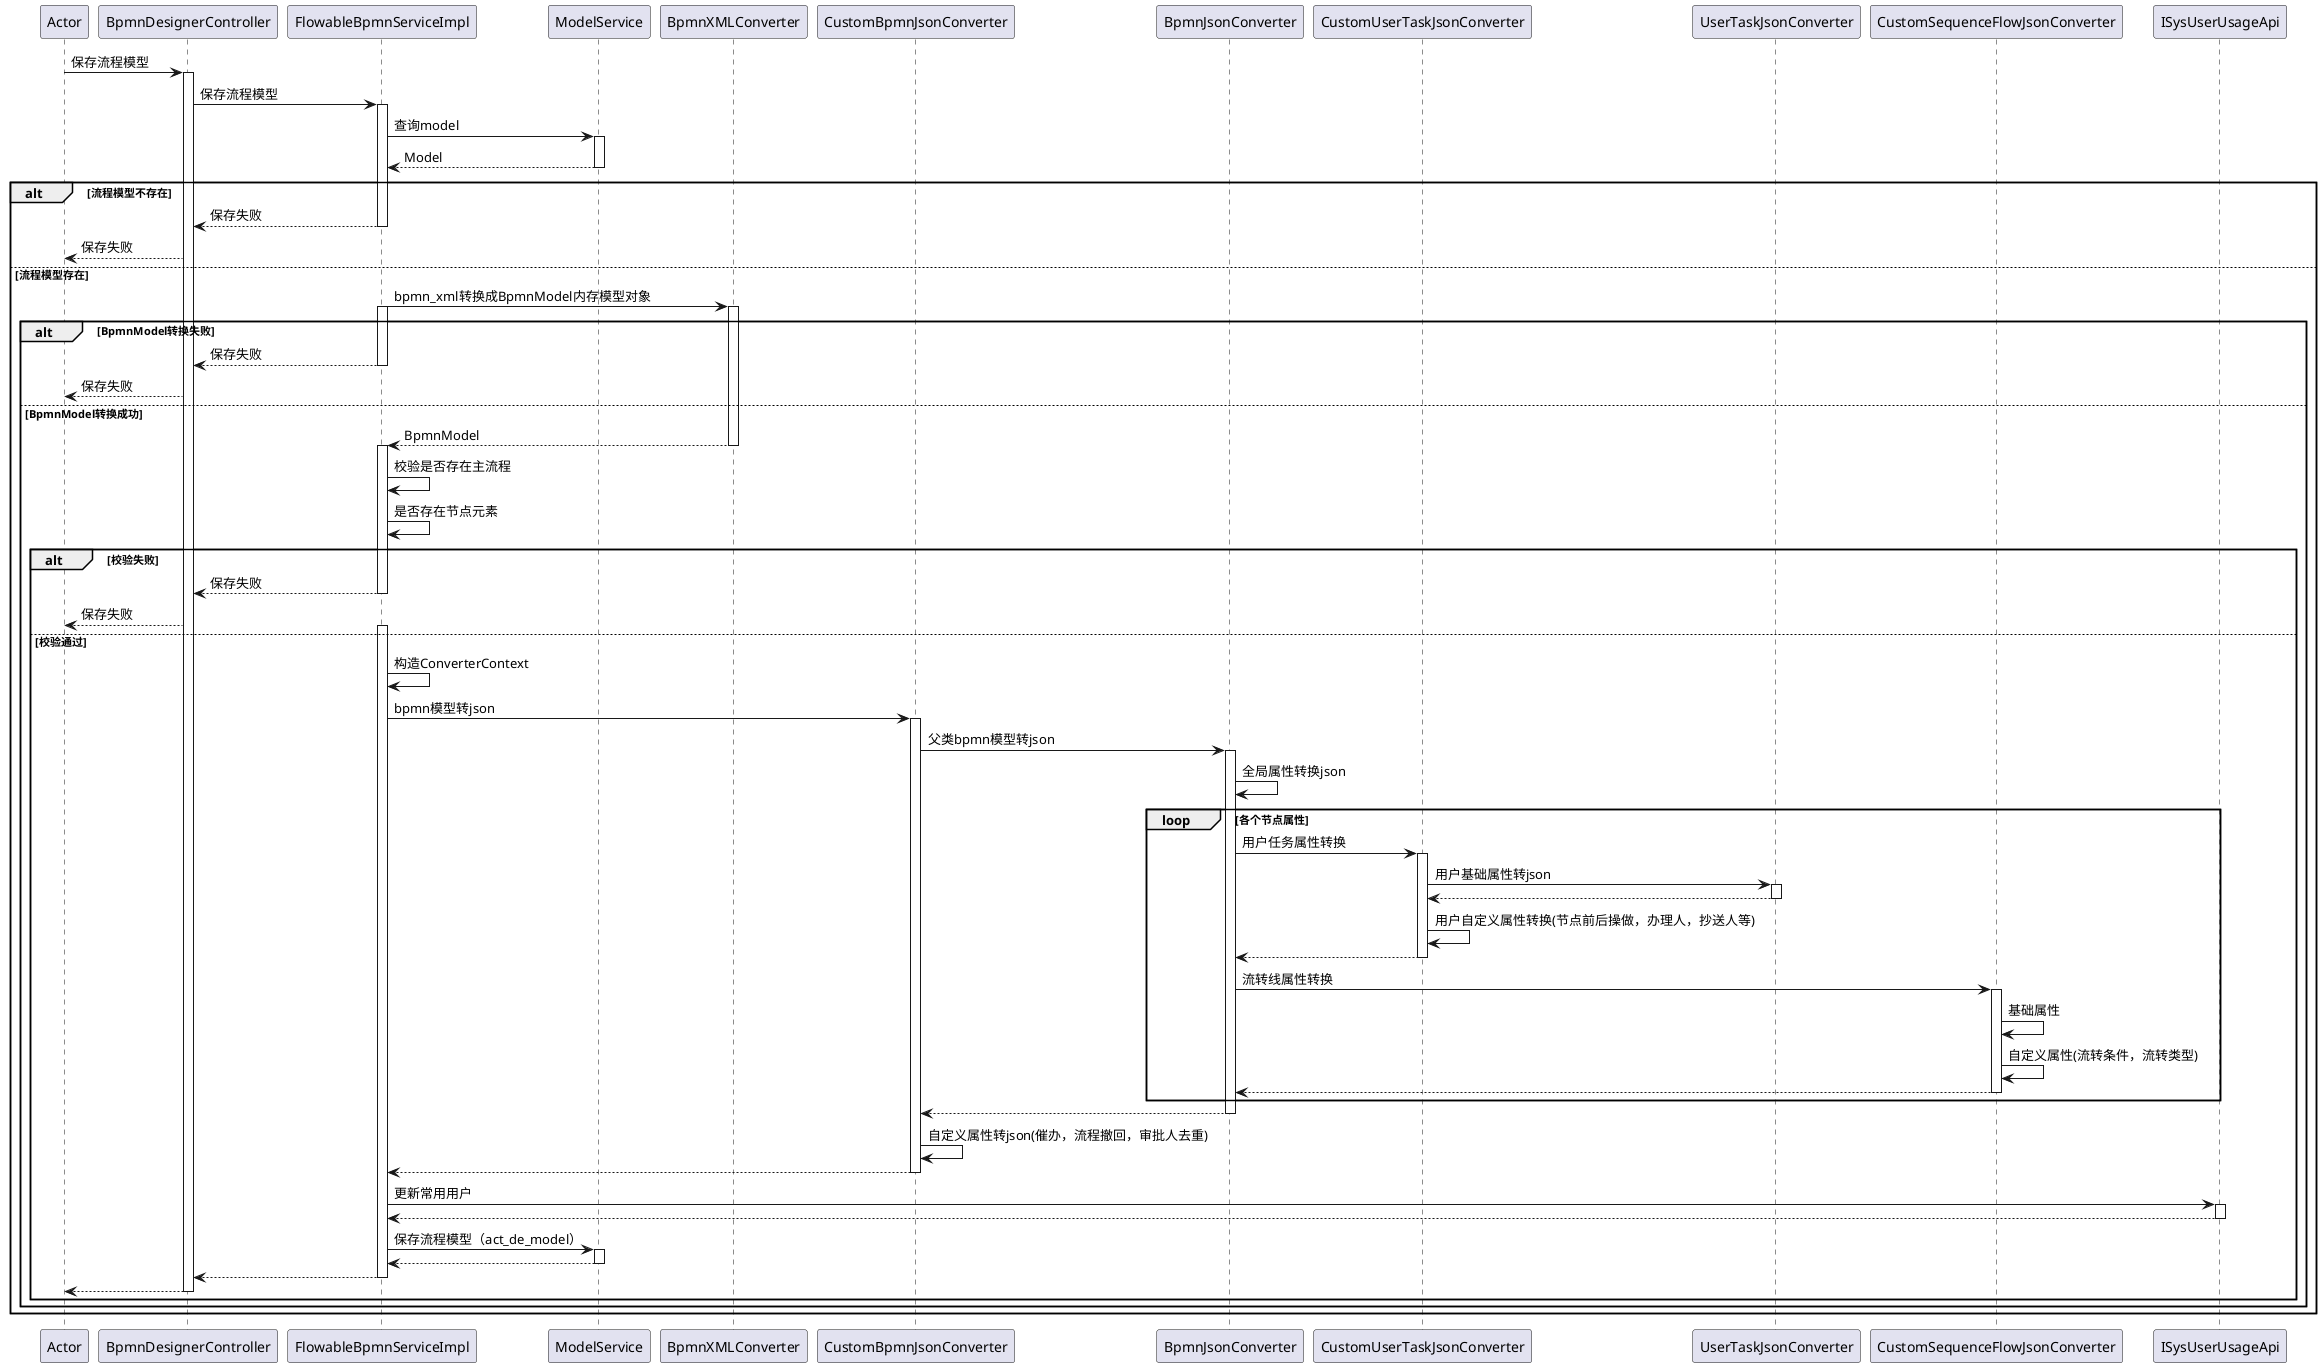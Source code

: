 @startuml
participant Actor
Actor -> BpmnDesignerController : 保存流程模型
activate BpmnDesignerController
BpmnDesignerController -> FlowableBpmnServiceImpl : 保存流程模型
activate FlowableBpmnServiceImpl
FlowableBpmnServiceImpl -> ModelService:查询model
activate ModelService


ModelService --> FlowableBpmnServiceImpl:Model
deactivate ModelService
alt 流程模型不存在
    FlowableBpmnServiceImpl --> BpmnDesignerController: 保存失败
    deactivate FlowableBpmnServiceImpl
    BpmnDesignerController-->Actor:保存失败
else 流程模型存在


FlowableBpmnServiceImpl -> BpmnXMLConverter: bpmn_xml转换成BpmnModel内存模型对象
        activate FlowableBpmnServiceImpl
        activate BpmnXMLConverter
     alt BpmnModel转换失败
        FlowableBpmnServiceImpl --> BpmnDesignerController: 保存失败
        deactivate FlowableBpmnServiceImpl
        BpmnDesignerController-->Actor:保存失败
     else BpmnModel转换成功

         BpmnXMLConverter --> FlowableBpmnServiceImpl:BpmnModel
         deactivate BpmnXMLConverter
         activate FlowableBpmnServiceImpl
         FlowableBpmnServiceImpl->FlowableBpmnServiceImpl: 校验是否存在主流程
         FlowableBpmnServiceImpl->FlowableBpmnServiceImpl: 是否存在节点元素
         alt 校验失败
            FlowableBpmnServiceImpl --> BpmnDesignerController: 保存失败
            deactivate FlowableBpmnServiceImpl
            BpmnDesignerController --> Actor: 保存失败
         else 校验通过
              activate FlowableBpmnServiceImpl
              FlowableBpmnServiceImpl->FlowableBpmnServiceImpl: 构造ConverterContext
              FlowableBpmnServiceImpl -> CustomBpmnJsonConverter : bpmn模型转json
              activate CustomBpmnJsonConverter
              CustomBpmnJsonConverter -> BpmnJsonConverter : 父类bpmn模型转json
              activate BpmnJsonConverter
              BpmnJsonConverter->BpmnJsonConverter: 全局属性转换json
               loop 各个节点属性
                 BpmnJsonConverter -> CustomUserTaskJsonConverter: 用户任务属性转换
                 activate CustomUserTaskJsonConverter
                 CustomUserTaskJsonConverter->UserTaskJsonConverter:用户基础属性转json
                 activate UserTaskJsonConverter
                 UserTaskJsonConverter-->CustomUserTaskJsonConverter
                 deactivate UserTaskJsonConverter
                 CustomUserTaskJsonConverter->CustomUserTaskJsonConverter:用户自定义属性转换(节点前后操做，办理人，抄送人等)
                 CustomUserTaskJsonConverter-->BpmnJsonConverter
                 deactivate CustomUserTaskJsonConverter
                 BpmnJsonConverter->CustomSequenceFlowJsonConverter: 流转线属性转换
                 activate CustomSequenceFlowJsonConverter
                 CustomSequenceFlowJsonConverter->CustomSequenceFlowJsonConverter: 基础属性
                 CustomSequenceFlowJsonConverter->CustomSequenceFlowJsonConverter: 自定义属性(流转条件，流转类型)
                 CustomSequenceFlowJsonConverter-->BpmnJsonConverter
                 deactivate CustomSequenceFlowJsonConverter
               end
              BpmnJsonConverter --> CustomBpmnJsonConverter
              deactivate BpmnJsonConverter
              CustomBpmnJsonConverter->CustomBpmnJsonConverter: 自定义属性转json(催办，流程撤回，审批人去重)
              CustomBpmnJsonConverter --> FlowableBpmnServiceImpl
              deactivate CustomBpmnJsonConverter
              FlowableBpmnServiceImpl -> ISysUserUsageApi : 更新常用用户
              activate ISysUserUsageApi
              ISysUserUsageApi --> FlowableBpmnServiceImpl
              deactivate ISysUserUsageApi
              FlowableBpmnServiceImpl -> ModelService : 保存流程模型（act_de_model）
              activate ModelService
              ModelService --> FlowableBpmnServiceImpl
              deactivate ModelService
              FlowableBpmnServiceImpl-->BpmnDesignerController
              deactivate FlowableBpmnServiceImpl
              BpmnDesignerController-->Actor
              deactivate  BpmnDesignerController
         end
    end
end
@enduml
